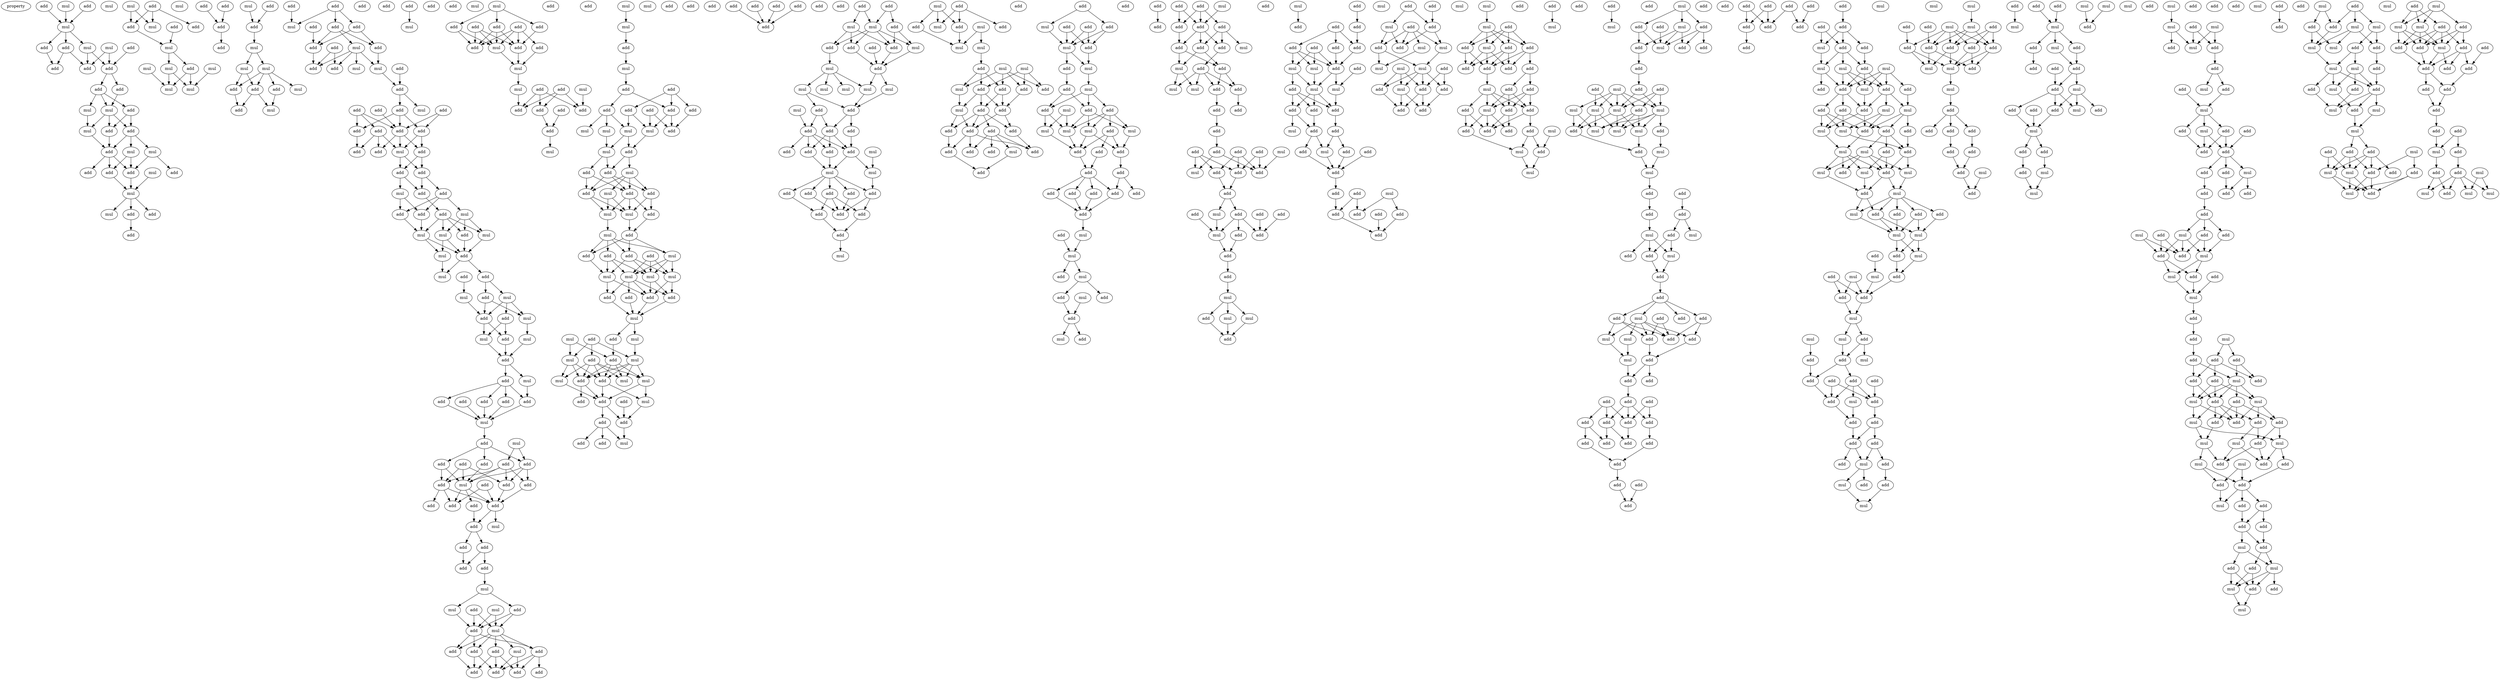 digraph {
    node [fontcolor=black]
    property [mul=2,lf=1.3]
    0 [ label = add ];
    1 [ label = mul ];
    2 [ label = add ];
    3 [ label = mul ];
    4 [ label = mul ];
    5 [ label = add ];
    6 [ label = mul ];
    7 [ label = mul ];
    8 [ label = add ];
    9 [ label = add ];
    10 [ label = add ];
    11 [ label = add ];
    12 [ label = add ];
    13 [ label = add ];
    14 [ label = add ];
    15 [ label = mul ];
    16 [ label = add ];
    17 [ label = mul ];
    18 [ label = add ];
    19 [ label = add ];
    20 [ label = mul ];
    21 [ label = mul ];
    22 [ label = mul ];
    23 [ label = add ];
    24 [ label = mul ];
    25 [ label = add ];
    26 [ label = add ];
    27 [ label = add ];
    28 [ label = add ];
    29 [ label = mul ];
    30 [ label = mul ];
    31 [ label = add ];
    32 [ label = add ];
    33 [ label = add ];
    34 [ label = mul ];
    35 [ label = add ];
    36 [ label = mul ];
    37 [ label = add ];
    38 [ label = mul ];
    39 [ label = add ];
    40 [ label = add ];
    41 [ label = mul ];
    42 [ label = mul ];
    43 [ label = mul ];
    44 [ label = add ];
    45 [ label = mul ];
    46 [ label = mul ];
    47 [ label = mul ];
    48 [ label = add ];
    49 [ label = add ];
    50 [ label = add ];
    51 [ label = add ];
    52 [ label = mul ];
    53 [ label = add ];
    54 [ label = add ];
    55 [ label = mul ];
    56 [ label = mul ];
    57 [ label = mul ];
    58 [ label = add ];
    59 [ label = mul ];
    60 [ label = add ];
    61 [ label = add ];
    62 [ label = mul ];
    63 [ label = add ];
    64 [ label = add ];
    65 [ label = add ];
    66 [ label = add ];
    67 [ label = mul ];
    68 [ label = add ];
    69 [ label = add ];
    70 [ label = add ];
    71 [ label = add ];
    72 [ label = add ];
    73 [ label = mul ];
    74 [ label = mul ];
    75 [ label = add ];
    76 [ label = mul ];
    77 [ label = add ];
    78 [ label = add ];
    79 [ label = add ];
    80 [ label = add ];
    81 [ label = add ];
    82 [ label = add ];
    83 [ label = mul ];
    84 [ label = add ];
    85 [ label = add ];
    86 [ label = add ];
    87 [ label = add ];
    88 [ label = add ];
    89 [ label = add ];
    90 [ label = add ];
    91 [ label = add ];
    92 [ label = add ];
    93 [ label = mul ];
    94 [ label = add ];
    95 [ label = add ];
    96 [ label = add ];
    97 [ label = add ];
    98 [ label = mul ];
    99 [ label = add ];
    100 [ label = add ];
    101 [ label = mul ];
    102 [ label = add ];
    103 [ label = mul ];
    104 [ label = mul ];
    105 [ label = add ];
    106 [ label = mul ];
    107 [ label = add ];
    108 [ label = add ];
    109 [ label = mul ];
    110 [ label = mul ];
    111 [ label = add ];
    112 [ label = add ];
    113 [ label = mul ];
    114 [ label = mul ];
    115 [ label = add ];
    116 [ label = add ];
    117 [ label = add ];
    118 [ label = mul ];
    119 [ label = mul ];
    120 [ label = add ];
    121 [ label = mul ];
    122 [ label = add ];
    123 [ label = mul ];
    124 [ label = add ];
    125 [ label = add ];
    126 [ label = add ];
    127 [ label = add ];
    128 [ label = add ];
    129 [ label = add ];
    130 [ label = mul ];
    131 [ label = add ];
    132 [ label = mul ];
    133 [ label = add ];
    134 [ label = add ];
    135 [ label = add ];
    136 [ label = add ];
    137 [ label = add ];
    138 [ label = mul ];
    139 [ label = add ];
    140 [ label = add ];
    141 [ label = add ];
    142 [ label = add ];
    143 [ label = add ];
    144 [ label = add ];
    145 [ label = add ];
    146 [ label = add ];
    147 [ label = mul ];
    148 [ label = add ];
    149 [ label = add ];
    150 [ label = add ];
    151 [ label = add ];
    152 [ label = add ];
    153 [ label = mul ];
    154 [ label = mul ];
    155 [ label = mul ];
    156 [ label = add ];
    157 [ label = add ];
    158 [ label = mul ];
    159 [ label = add ];
    160 [ label = mul ];
    161 [ label = add ];
    162 [ label = add ];
    163 [ label = add ];
    164 [ label = add ];
    165 [ label = add ];
    166 [ label = add ];
    167 [ label = add ];
    168 [ label = add ];
    169 [ label = add ];
    170 [ label = add ];
    171 [ label = add ];
    172 [ label = mul ];
    173 [ label = mul ];
    174 [ label = mul ];
    175 [ label = add ];
    176 [ label = add ];
    177 [ label = add ];
    178 [ label = add ];
    179 [ label = add ];
    180 [ label = mul ];
    181 [ label = add ];
    182 [ label = add ];
    183 [ label = add ];
    184 [ label = mul ];
    185 [ label = add ];
    186 [ label = mul ];
    187 [ label = mul ];
    188 [ label = add ];
    189 [ label = add ];
    190 [ label = add ];
    191 [ label = add ];
    192 [ label = add ];
    193 [ label = add ];
    194 [ label = add ];
    195 [ label = mul ];
    196 [ label = add ];
    197 [ label = mul ];
    198 [ label = mul ];
    199 [ label = add ];
    200 [ label = mul ];
    201 [ label = mul ];
    202 [ label = add ];
    203 [ label = add ];
    204 [ label = add ];
    205 [ label = add ];
    206 [ label = add ];
    207 [ label = add ];
    208 [ label = add ];
    209 [ label = add ];
    210 [ label = mul ];
    211 [ label = mul ];
    212 [ label = mul ];
    213 [ label = mul ];
    214 [ label = mul ];
    215 [ label = add ];
    216 [ label = add ];
    217 [ label = mul ];
    218 [ label = add ];
    219 [ label = add ];
    220 [ label = add ];
    221 [ label = add ];
    222 [ label = add ];
    223 [ label = mul ];
    224 [ label = mul ];
    225 [ label = add ];
    226 [ label = mul ];
    227 [ label = add ];
    228 [ label = mul ];
    229 [ label = add ];
    230 [ label = add ];
    231 [ label = add ];
    232 [ label = mul ];
    233 [ label = add ];
    234 [ label = mul ];
    235 [ label = mul ];
    236 [ label = mul ];
    237 [ label = mul ];
    238 [ label = add ];
    239 [ label = add ];
    240 [ label = add ];
    241 [ label = add ];
    242 [ label = mul ];
    243 [ label = mul ];
    244 [ label = add ];
    245 [ label = mul ];
    246 [ label = add ];
    247 [ label = add ];
    248 [ label = mul ];
    249 [ label = mul ];
    250 [ label = add ];
    251 [ label = mul ];
    252 [ label = mul ];
    253 [ label = add ];
    254 [ label = add ];
    255 [ label = mul ];
    256 [ label = add ];
    257 [ label = add ];
    258 [ label = add ];
    259 [ label = mul ];
    260 [ label = add ];
    261 [ label = add ];
    262 [ label = add ];
    263 [ label = mul ];
    264 [ label = add ];
    265 [ label = add ];
    266 [ label = add ];
    267 [ label = add ];
    268 [ label = add ];
    269 [ label = add ];
    270 [ label = add ];
    271 [ label = add ];
    272 [ label = add ];
    273 [ label = add ];
    274 [ label = add ];
    275 [ label = add ];
    276 [ label = add ];
    277 [ label = mul ];
    278 [ label = mul ];
    279 [ label = add ];
    280 [ label = mul ];
    281 [ label = add ];
    282 [ label = add ];
    283 [ label = add ];
    284 [ label = add ];
    285 [ label = mul ];
    286 [ label = mul ];
    287 [ label = mul ];
    288 [ label = mul ];
    289 [ label = mul ];
    290 [ label = mul ];
    291 [ label = mul ];
    292 [ label = add ];
    293 [ label = add ];
    294 [ label = add ];
    295 [ label = add ];
    296 [ label = add ];
    297 [ label = add ];
    298 [ label = mul ];
    299 [ label = add ];
    300 [ label = add ];
    301 [ label = add ];
    302 [ label = mul ];
    303 [ label = mul ];
    304 [ label = add ];
    305 [ label = add ];
    306 [ label = add ];
    307 [ label = add ];
    308 [ label = add ];
    309 [ label = add ];
    310 [ label = add ];
    311 [ label = add ];
    312 [ label = add ];
    313 [ label = add ];
    314 [ label = mul ];
    315 [ label = mul ];
    316 [ label = mul ];
    317 [ label = add ];
    318 [ label = add ];
    319 [ label = mul ];
    320 [ label = add ];
    321 [ label = mul ];
    322 [ label = mul ];
    323 [ label = mul ];
    324 [ label = mul ];
    325 [ label = add ];
    326 [ label = add ];
    327 [ label = add ];
    328 [ label = mul ];
    329 [ label = add ];
    330 [ label = add ];
    331 [ label = add ];
    332 [ label = mul ];
    333 [ label = add ];
    334 [ label = add ];
    335 [ label = add ];
    336 [ label = add ];
    337 [ label = add ];
    338 [ label = add ];
    339 [ label = add ];
    340 [ label = add ];
    341 [ label = mul ];
    342 [ label = add ];
    343 [ label = add ];
    344 [ label = add ];
    345 [ label = add ];
    346 [ label = mul ];
    347 [ label = add ];
    348 [ label = add ];
    349 [ label = add ];
    350 [ label = add ];
    351 [ label = add ];
    352 [ label = mul ];
    353 [ label = add ];
    354 [ label = mul ];
    355 [ label = mul ];
    356 [ label = add ];
    357 [ label = add ];
    358 [ label = add ];
    359 [ label = add ];
    360 [ label = mul ];
    361 [ label = mul ];
    362 [ label = mul ];
    363 [ label = mul ];
    364 [ label = mul ];
    365 [ label = add ];
    366 [ label = add ];
    367 [ label = add ];
    368 [ label = add ];
    369 [ label = add ];
    370 [ label = add ];
    371 [ label = add ];
    372 [ label = add ];
    373 [ label = add ];
    374 [ label = add ];
    375 [ label = add ];
    376 [ label = add ];
    377 [ label = add ];
    378 [ label = add ];
    379 [ label = mul ];
    380 [ label = mul ];
    381 [ label = add ];
    382 [ label = add ];
    383 [ label = mul ];
    384 [ label = add ];
    385 [ label = mul ];
    386 [ label = add ];
    387 [ label = add ];
    388 [ label = mul ];
    389 [ label = add ];
    390 [ label = add ];
    391 [ label = mul ];
    392 [ label = add ];
    393 [ label = add ];
    394 [ label = add ];
    395 [ label = add ];
    396 [ label = add ];
    397 [ label = add ];
    398 [ label = add ];
    399 [ label = mul ];
    400 [ label = add ];
    401 [ label = mul ];
    402 [ label = add ];
    403 [ label = mul ];
    404 [ label = add ];
    405 [ label = mul ];
    406 [ label = add ];
    407 [ label = add ];
    408 [ label = add ];
    409 [ label = add ];
    410 [ label = add ];
    411 [ label = add ];
    412 [ label = mul ];
    413 [ label = add ];
    414 [ label = add ];
    415 [ label = add ];
    416 [ label = mul ];
    417 [ label = add ];
    418 [ label = add ];
    419 [ label = add ];
    420 [ label = add ];
    421 [ label = add ];
    422 [ label = add ];
    423 [ label = mul ];
    424 [ label = add ];
    425 [ label = mul ];
    426 [ label = add ];
    427 [ label = add ];
    428 [ label = add ];
    429 [ label = add ];
    430 [ label = mul ];
    431 [ label = add ];
    432 [ label = add ];
    433 [ label = mul ];
    434 [ label = mul ];
    435 [ label = add ];
    436 [ label = mul ];
    437 [ label = add ];
    438 [ label = add ];
    439 [ label = add ];
    440 [ label = add ];
    441 [ label = add ];
    442 [ label = add ];
    443 [ label = add ];
    444 [ label = add ];
    445 [ label = mul ];
    446 [ label = add ];
    447 [ label = add ];
    448 [ label = mul ];
    449 [ label = add ];
    450 [ label = mul ];
    451 [ label = mul ];
    452 [ label = add ];
    453 [ label = add ];
    454 [ label = add ];
    455 [ label = add ];
    456 [ label = add ];
    457 [ label = mul ];
    458 [ label = mul ];
    459 [ label = mul ];
    460 [ label = add ];
    461 [ label = add ];
    462 [ label = add ];
    463 [ label = add ];
    464 [ label = mul ];
    465 [ label = add ];
    466 [ label = add ];
    467 [ label = add ];
    468 [ label = add ];
    469 [ label = add ];
    470 [ label = add ];
    471 [ label = add ];
    472 [ label = add ];
    473 [ label = add ];
    474 [ label = add ];
    475 [ label = add ];
    476 [ label = mul ];
    477 [ label = add ];
    478 [ label = add ];
    479 [ label = mul ];
    480 [ label = mul ];
    481 [ label = mul ];
    482 [ label = mul ];
    483 [ label = mul ];
    484 [ label = add ];
    485 [ label = add ];
    486 [ label = mul ];
    487 [ label = add ];
    488 [ label = add ];
    489 [ label = add ];
    490 [ label = add ];
    491 [ label = mul ];
    492 [ label = mul ];
    493 [ label = mul ];
    494 [ label = add ];
    495 [ label = add ];
    496 [ label = add ];
    497 [ label = add ];
    498 [ label = mul ];
    499 [ label = add ];
    500 [ label = add ];
    501 [ label = add ];
    502 [ label = add ];
    503 [ label = add ];
    504 [ label = mul ];
    505 [ label = add ];
    506 [ label = add ];
    507 [ label = add ];
    508 [ label = add ];
    509 [ label = mul ];
    510 [ label = add ];
    511 [ label = mul ];
    512 [ label = add ];
    513 [ label = add ];
    514 [ label = add ];
    515 [ label = mul ];
    516 [ label = add ];
    517 [ label = mul ];
    518 [ label = add ];
    519 [ label = add ];
    520 [ label = add ];
    521 [ label = mul ];
    522 [ label = add ];
    523 [ label = add ];
    524 [ label = mul ];
    525 [ label = mul ];
    526 [ label = add ];
    527 [ label = add ];
    528 [ label = add ];
    529 [ label = mul ];
    530 [ label = add ];
    531 [ label = add ];
    532 [ label = mul ];
    533 [ label = add ];
    534 [ label = add ];
    535 [ label = add ];
    536 [ label = mul ];
    537 [ label = add ];
    538 [ label = add ];
    539 [ label = mul ];
    540 [ label = mul ];
    541 [ label = add ];
    542 [ label = mul ];
    543 [ label = mul ];
    544 [ label = add ];
    545 [ label = add ];
    546 [ label = mul ];
    547 [ label = mul ];
    548 [ label = mul ];
    549 [ label = add ];
    550 [ label = mul ];
    551 [ label = add ];
    552 [ label = mul ];
    553 [ label = add ];
    554 [ label = add ];
    555 [ label = add ];
    556 [ label = add ];
    557 [ label = mul ];
    558 [ label = mul ];
    559 [ label = add ];
    560 [ label = add ];
    561 [ label = mul ];
    562 [ label = add ];
    563 [ label = add ];
    564 [ label = add ];
    565 [ label = add ];
    566 [ label = mul ];
    567 [ label = add ];
    568 [ label = add ];
    569 [ label = add ];
    570 [ label = add ];
    571 [ label = add ];
    572 [ label = add ];
    573 [ label = mul ];
    574 [ label = mul ];
    575 [ label = mul ];
    576 [ label = add ];
    577 [ label = add ];
    578 [ label = add ];
    579 [ label = add ];
    580 [ label = add ];
    581 [ label = add ];
    582 [ label = add ];
    583 [ label = add ];
    584 [ label = add ];
    585 [ label = add ];
    586 [ label = add ];
    587 [ label = add ];
    588 [ label = add ];
    589 [ label = add ];
    590 [ label = add ];
    591 [ label = add ];
    592 [ label = add ];
    593 [ label = add ];
    594 [ label = add ];
    595 [ label = add ];
    596 [ label = add ];
    597 [ label = add ];
    598 [ label = add ];
    599 [ label = add ];
    600 [ label = add ];
    601 [ label = add ];
    602 [ label = add ];
    603 [ label = add ];
    604 [ label = add ];
    605 [ label = add ];
    606 [ label = mul ];
    607 [ label = add ];
    608 [ label = add ];
    609 [ label = mul ];
    610 [ label = add ];
    611 [ label = mul ];
    612 [ label = mul ];
    613 [ label = add ];
    614 [ label = add ];
    615 [ label = add ];
    616 [ label = mul ];
    617 [ label = add ];
    618 [ label = add ];
    619 [ label = mul ];
    620 [ label = add ];
    621 [ label = add ];
    622 [ label = mul ];
    623 [ label = add ];
    624 [ label = add ];
    625 [ label = mul ];
    626 [ label = add ];
    627 [ label = mul ];
    628 [ label = add ];
    629 [ label = mul ];
    630 [ label = mul ];
    631 [ label = add ];
    632 [ label = mul ];
    633 [ label = add ];
    634 [ label = mul ];
    635 [ label = mul ];
    636 [ label = add ];
    637 [ label = mul ];
    638 [ label = add ];
    639 [ label = add ];
    640 [ label = add ];
    641 [ label = add ];
    642 [ label = add ];
    643 [ label = mul ];
    644 [ label = mul ];
    645 [ label = mul ];
    646 [ label = add ];
    647 [ label = add ];
    648 [ label = mul ];
    649 [ label = mul ];
    650 [ label = mul ];
    651 [ label = add ];
    652 [ label = add ];
    653 [ label = add ];
    654 [ label = add ];
    655 [ label = mul ];
    656 [ label = add ];
    657 [ label = mul ];
    658 [ label = mul ];
    659 [ label = add ];
    660 [ label = add ];
    661 [ label = mul ];
    662 [ label = add ];
    663 [ label = add ];
    664 [ label = add ];
    665 [ label = mul ];
    666 [ label = add ];
    667 [ label = add ];
    668 [ label = add ];
    669 [ label = mul ];
    670 [ label = add ];
    671 [ label = add ];
    672 [ label = add ];
    673 [ label = add ];
    674 [ label = mul ];
    675 [ label = add ];
    676 [ label = add ];
    677 [ label = mul ];
    678 [ label = mul ];
    679 [ label = add ];
    680 [ label = add ];
    681 [ label = mul ];
    682 [ label = mul ];
    683 [ label = add ];
    684 [ label = add ];
    685 [ label = add ];
    686 [ label = mul ];
    687 [ label = mul ];
    688 [ label = add ];
    689 [ label = add ];
    690 [ label = add ];
    691 [ label = add ];
    692 [ label = add ];
    693 [ label = mul ];
    694 [ label = mul ];
    695 [ label = add ];
    696 [ label = mul ];
    697 [ label = add ];
    698 [ label = add ];
    699 [ label = add ];
    700 [ label = add ];
    701 [ label = add ];
    702 [ label = add ];
    703 [ label = mul ];
    704 [ label = add ];
    705 [ label = add ];
    706 [ label = mul ];
    707 [ label = add ];
    708 [ label = add ];
    709 [ label = add ];
    710 [ label = mul ];
    711 [ label = add ];
    712 [ label = mul ];
    713 [ label = add ];
    714 [ label = mul ];
    715 [ label = mul ];
    716 [ label = add ];
    717 [ label = add ];
    718 [ label = add ];
    719 [ label = add ];
    720 [ label = add ];
    721 [ label = mul ];
    722 [ label = add ];
    723 [ label = add ];
    724 [ label = mul ];
    725 [ label = add ];
    726 [ label = add ];
    727 [ label = mul ];
    728 [ label = add ];
    729 [ label = add ];
    730 [ label = mul ];
    731 [ label = add ];
    732 [ label = mul ];
    733 [ label = mul ];
    734 [ label = add ];
    735 [ label = mul ];
    736 [ label = mul ];
    737 [ label = add ];
    738 [ label = mul ];
    739 [ label = mul ];
    740 [ label = add ];
    741 [ label = add ];
    742 [ label = add ];
    743 [ label = mul ];
    744 [ label = add ];
    745 [ label = add ];
    746 [ label = mul ];
    747 [ label = add ];
    748 [ label = add ];
    749 [ label = mul ];
    750 [ label = add ];
    751 [ label = add ];
    752 [ label = add ];
    753 [ label = add ];
    754 [ label = add ];
    755 [ label = add ];
    756 [ label = mul ];
    757 [ label = add ];
    758 [ label = add ];
    759 [ label = add ];
    760 [ label = add ];
    761 [ label = add ];
    762 [ label = mul ];
    763 [ label = mul ];
    764 [ label = add ];
    765 [ label = add ];
    766 [ label = add ];
    767 [ label = add ];
    768 [ label = mul ];
    769 [ label = add ];
    770 [ label = add ];
    771 [ label = add ];
    772 [ label = mul ];
    773 [ label = mul ];
    774 [ label = add ];
    775 [ label = add ];
    776 [ label = add ];
    777 [ label = mul ];
    778 [ label = add ];
    779 [ label = add ];
    780 [ label = add ];
    781 [ label = add ];
    782 [ label = add ];
    783 [ label = add ];
    784 [ label = mul ];
    785 [ label = mul ];
    786 [ label = mul ];
    787 [ label = add ];
    788 [ label = add ];
    789 [ label = add ];
    790 [ label = add ];
    791 [ label = mul ];
    792 [ label = add ];
    793 [ label = add ];
    794 [ label = add ];
    795 [ label = mul ];
    796 [ label = mul ];
    797 [ label = mul ];
    798 [ label = mul ];
    799 [ label = add ];
    800 [ label = add ];
    801 [ label = add ];
    802 [ label = mul ];
    803 [ label = add ];
    804 [ label = add ];
    805 [ label = add ];
    806 [ label = add ];
    807 [ label = mul ];
    808 [ label = add ];
    809 [ label = add ];
    810 [ label = add ];
    811 [ label = mul ];
    812 [ label = add ];
    813 [ label = add ];
    814 [ label = mul ];
    815 [ label = add ];
    816 [ label = add ];
    817 [ label = mul ];
    818 [ label = mul ];
    819 [ label = mul ];
    820 [ label = add ];
    821 [ label = add ];
    822 [ label = add ];
    823 [ label = add ];
    824 [ label = mul ];
    825 [ label = mul ];
    826 [ label = mul ];
    827 [ label = mul ];
    828 [ label = add ];
    829 [ label = add ];
    830 [ label = add ];
    831 [ label = add ];
    832 [ label = mul ];
    833 [ label = mul ];
    834 [ label = mul ];
    835 [ label = mul ];
    836 [ label = add ];
    837 [ label = mul ];
    838 [ label = add ];
    839 [ label = add ];
    840 [ label = add ];
    841 [ label = mul ];
    842 [ label = mul ];
    843 [ label = add ];
    844 [ label = mul ];
    845 [ label = add ];
    846 [ label = add ];
    847 [ label = mul ];
    848 [ label = add ];
    849 [ label = mul ];
    850 [ label = add ];
    851 [ label = add ];
    852 [ label = mul ];
    853 [ label = add ];
    854 [ label = add ];
    855 [ label = mul ];
    856 [ label = add ];
    857 [ label = mul ];
    858 [ label = add ];
    859 [ label = mul ];
    860 [ label = add ];
    861 [ label = mul ];
    862 [ label = add ];
    863 [ label = add ];
    864 [ label = add ];
    865 [ label = add ];
    866 [ label = mul ];
    867 [ label = add ];
    868 [ label = add ];
    869 [ label = add ];
    870 [ label = add ];
    871 [ label = add ];
    872 [ label = add ];
    873 [ label = add ];
    874 [ label = add ];
    875 [ label = mul ];
    876 [ label = add ];
    877 [ label = add ];
    878 [ label = add ];
    879 [ label = mul ];
    880 [ label = mul ];
    881 [ label = add ];
    882 [ label = mul ];
    883 [ label = mul ];
    0 -> 4 [ name = 0 ];
    1 -> 4 [ name = 1 ];
    2 -> 4 [ name = 2 ];
    4 -> 5 [ name = 3 ];
    4 -> 7 [ name = 4 ];
    4 -> 9 [ name = 5 ];
    5 -> 11 [ name = 6 ];
    6 -> 10 [ name = 7 ];
    6 -> 12 [ name = 8 ];
    7 -> 10 [ name = 9 ];
    7 -> 12 [ name = 10 ];
    8 -> 12 [ name = 11 ];
    9 -> 10 [ name = 12 ];
    9 -> 11 [ name = 13 ];
    12 -> 13 [ name = 14 ];
    12 -> 14 [ name = 15 ];
    13 -> 15 [ name = 16 ];
    14 -> 15 [ name = 17 ];
    14 -> 16 [ name = 18 ];
    14 -> 17 [ name = 19 ];
    15 -> 18 [ name = 20 ];
    15 -> 19 [ name = 21 ];
    15 -> 20 [ name = 22 ];
    16 -> 18 [ name = 23 ];
    16 -> 19 [ name = 24 ];
    17 -> 20 [ name = 25 ];
    18 -> 23 [ name = 26 ];
    19 -> 21 [ name = 27 ];
    19 -> 22 [ name = 28 ];
    19 -> 23 [ name = 29 ];
    20 -> 23 [ name = 30 ];
    21 -> 25 [ name = 31 ];
    21 -> 27 [ name = 32 ];
    22 -> 27 [ name = 33 ];
    22 -> 28 [ name = 34 ];
    23 -> 25 [ name = 35 ];
    23 -> 26 [ name = 36 ];
    23 -> 27 [ name = 37 ];
    24 -> 29 [ name = 38 ];
    25 -> 29 [ name = 39 ];
    27 -> 29 [ name = 40 ];
    29 -> 30 [ name = 41 ];
    29 -> 31 [ name = 42 ];
    29 -> 32 [ name = 43 ];
    31 -> 33 [ name = 44 ];
    34 -> 36 [ name = 45 ];
    34 -> 40 [ name = 46 ];
    35 -> 36 [ name = 47 ];
    35 -> 39 [ name = 48 ];
    35 -> 40 [ name = 49 ];
    37 -> 41 [ name = 50 ];
    40 -> 41 [ name = 51 ];
    41 -> 42 [ name = 52 ];
    41 -> 44 [ name = 53 ];
    42 -> 46 [ name = 54 ];
    42 -> 47 [ name = 55 ];
    43 -> 47 [ name = 56 ];
    44 -> 46 [ name = 57 ];
    44 -> 47 [ name = 58 ];
    45 -> 46 [ name = 59 ];
    48 -> 50 [ name = 60 ];
    49 -> 50 [ name = 61 ];
    50 -> 51 [ name = 62 ];
    52 -> 54 [ name = 63 ];
    53 -> 54 [ name = 64 ];
    54 -> 55 [ name = 65 ];
    55 -> 56 [ name = 66 ];
    55 -> 57 [ name = 67 ];
    56 -> 58 [ name = 68 ];
    56 -> 61 [ name = 69 ];
    57 -> 58 [ name = 70 ];
    57 -> 59 [ name = 71 ];
    57 -> 60 [ name = 72 ];
    57 -> 61 [ name = 73 ];
    58 -> 62 [ name = 74 ];
    58 -> 63 [ name = 75 ];
    60 -> 62 [ name = 76 ];
    61 -> 63 [ name = 77 ];
    64 -> 67 [ name = 78 ];
    64 -> 68 [ name = 79 ];
    64 -> 69 [ name = 80 ];
    65 -> 67 [ name = 81 ];
    66 -> 70 [ name = 82 ];
    68 -> 70 [ name = 83 ];
    68 -> 71 [ name = 84 ];
    69 -> 70 [ name = 85 ];
    69 -> 71 [ name = 86 ];
    69 -> 73 [ name = 87 ];
    70 -> 77 [ name = 88 ];
    71 -> 76 [ name = 89 ];
    72 -> 77 [ name = 90 ];
    72 -> 78 [ name = 91 ];
    73 -> 74 [ name = 92 ];
    73 -> 76 [ name = 93 ];
    73 -> 77 [ name = 94 ];
    73 -> 78 [ name = 95 ];
    75 -> 79 [ name = 96 ];
    76 -> 79 [ name = 97 ];
    79 -> 80 [ name = 98 ];
    79 -> 83 [ name = 99 ];
    80 -> 85 [ name = 100 ];
    80 -> 86 [ name = 101 ];
    80 -> 87 [ name = 102 ];
    81 -> 86 [ name = 103 ];
    81 -> 87 [ name = 104 ];
    82 -> 87 [ name = 105 ];
    84 -> 85 [ name = 106 ];
    84 -> 87 [ name = 107 ];
    84 -> 88 [ name = 108 ];
    85 -> 91 [ name = 109 ];
    86 -> 92 [ name = 110 ];
    86 -> 93 [ name = 111 ];
    87 -> 89 [ name = 112 ];
    87 -> 92 [ name = 113 ];
    87 -> 93 [ name = 114 ];
    88 -> 89 [ name = 115 ];
    88 -> 91 [ name = 116 ];
    88 -> 93 [ name = 117 ];
    92 -> 94 [ name = 118 ];
    92 -> 95 [ name = 119 ];
    93 -> 94 [ name = 120 ];
    93 -> 95 [ name = 121 ];
    94 -> 97 [ name = 122 ];
    94 -> 98 [ name = 123 ];
    95 -> 96 [ name = 124 ];
    95 -> 97 [ name = 125 ];
    96 -> 100 [ name = 126 ];
    96 -> 101 [ name = 127 ];
    96 -> 102 [ name = 128 ];
    97 -> 99 [ name = 129 ];
    98 -> 100 [ name = 130 ];
    98 -> 102 [ name = 131 ];
    99 -> 103 [ name = 132 ];
    99 -> 104 [ name = 133 ];
    99 -> 106 [ name = 134 ];
    99 -> 107 [ name = 135 ];
    100 -> 103 [ name = 136 ];
    101 -> 104 [ name = 137 ];
    101 -> 106 [ name = 138 ];
    101 -> 107 [ name = 139 ];
    102 -> 103 [ name = 140 ];
    103 -> 108 [ name = 141 ];
    103 -> 109 [ name = 142 ];
    104 -> 108 [ name = 143 ];
    106 -> 108 [ name = 144 ];
    106 -> 109 [ name = 145 ];
    107 -> 108 [ name = 146 ];
    108 -> 110 [ name = 147 ];
    108 -> 111 [ name = 148 ];
    109 -> 110 [ name = 149 ];
    111 -> 114 [ name = 150 ];
    111 -> 115 [ name = 151 ];
    112 -> 113 [ name = 152 ];
    113 -> 117 [ name = 153 ];
    114 -> 116 [ name = 154 ];
    114 -> 117 [ name = 155 ];
    114 -> 118 [ name = 156 ];
    115 -> 117 [ name = 157 ];
    115 -> 118 [ name = 158 ];
    116 -> 119 [ name = 159 ];
    116 -> 120 [ name = 160 ];
    117 -> 119 [ name = 161 ];
    117 -> 120 [ name = 162 ];
    118 -> 121 [ name = 163 ];
    119 -> 122 [ name = 164 ];
    120 -> 122 [ name = 165 ];
    121 -> 122 [ name = 166 ];
    122 -> 123 [ name = 167 ];
    122 -> 124 [ name = 168 ];
    123 -> 128 [ name = 169 ];
    124 -> 125 [ name = 170 ];
    124 -> 127 [ name = 171 ];
    124 -> 128 [ name = 172 ];
    124 -> 129 [ name = 173 ];
    125 -> 130 [ name = 174 ];
    126 -> 130 [ name = 175 ];
    127 -> 130 [ name = 176 ];
    128 -> 130 [ name = 177 ];
    129 -> 130 [ name = 178 ];
    130 -> 131 [ name = 179 ];
    131 -> 134 [ name = 180 ];
    131 -> 136 [ name = 181 ];
    131 -> 137 [ name = 182 ];
    132 -> 135 [ name = 183 ];
    132 -> 136 [ name = 184 ];
    133 -> 138 [ name = 185 ];
    133 -> 141 [ name = 186 ];
    133 -> 142 [ name = 187 ];
    134 -> 138 [ name = 188 ];
    135 -> 138 [ name = 189 ];
    135 -> 140 [ name = 190 ];
    135 -> 141 [ name = 191 ];
    135 -> 142 [ name = 192 ];
    136 -> 138 [ name = 193 ];
    136 -> 140 [ name = 194 ];
    136 -> 141 [ name = 195 ];
    137 -> 138 [ name = 196 ];
    137 -> 142 [ name = 197 ];
    138 -> 143 [ name = 198 ];
    138 -> 145 [ name = 199 ];
    138 -> 146 [ name = 200 ];
    139 -> 143 [ name = 201 ];
    139 -> 146 [ name = 202 ];
    140 -> 146 [ name = 203 ];
    141 -> 146 [ name = 204 ];
    142 -> 143 [ name = 205 ];
    142 -> 144 [ name = 206 ];
    142 -> 146 [ name = 207 ];
    145 -> 148 [ name = 208 ];
    146 -> 147 [ name = 209 ];
    146 -> 148 [ name = 210 ];
    148 -> 149 [ name = 211 ];
    148 -> 150 [ name = 212 ];
    149 -> 151 [ name = 213 ];
    149 -> 152 [ name = 214 ];
    150 -> 151 [ name = 215 ];
    152 -> 153 [ name = 216 ];
    153 -> 154 [ name = 217 ];
    153 -> 156 [ name = 218 ];
    154 -> 159 [ name = 219 ];
    155 -> 158 [ name = 220 ];
    155 -> 159 [ name = 221 ];
    156 -> 158 [ name = 222 ];
    156 -> 159 [ name = 223 ];
    157 -> 158 [ name = 224 ];
    157 -> 159 [ name = 225 ];
    158 -> 160 [ name = 226 ];
    158 -> 161 [ name = 227 ];
    158 -> 162 [ name = 228 ];
    158 -> 163 [ name = 229 ];
    158 -> 164 [ name = 230 ];
    159 -> 161 [ name = 231 ];
    159 -> 162 [ name = 232 ];
    159 -> 163 [ name = 233 ];
    160 -> 167 [ name = 234 ];
    160 -> 168 [ name = 235 ];
    161 -> 165 [ name = 236 ];
    161 -> 167 [ name = 237 ];
    161 -> 168 [ name = 238 ];
    162 -> 166 [ name = 239 ];
    163 -> 166 [ name = 240 ];
    163 -> 167 [ name = 241 ];
    164 -> 166 [ name = 242 ];
    164 -> 167 [ name = 243 ];
    164 -> 168 [ name = 244 ];
    169 -> 172 [ name = 245 ];
    174 -> 176 [ name = 246 ];
    174 -> 178 [ name = 247 ];
    174 -> 179 [ name = 248 ];
    175 -> 180 [ name = 249 ];
    175 -> 181 [ name = 250 ];
    175 -> 182 [ name = 251 ];
    176 -> 180 [ name = 252 ];
    176 -> 181 [ name = 253 ];
    177 -> 180 [ name = 254 ];
    177 -> 181 [ name = 255 ];
    177 -> 182 [ name = 256 ];
    177 -> 183 [ name = 257 ];
    178 -> 182 [ name = 258 ];
    179 -> 180 [ name = 259 ];
    179 -> 181 [ name = 260 ];
    179 -> 182 [ name = 261 ];
    180 -> 184 [ name = 262 ];
    182 -> 184 [ name = 263 ];
    183 -> 184 [ name = 264 ];
    184 -> 186 [ name = 265 ];
    185 -> 190 [ name = 266 ];
    185 -> 191 [ name = 267 ];
    185 -> 192 [ name = 268 ];
    186 -> 190 [ name = 269 ];
    187 -> 191 [ name = 270 ];
    188 -> 190 [ name = 271 ];
    188 -> 191 [ name = 272 ];
    188 -> 192 [ name = 273 ];
    189 -> 193 [ name = 274 ];
    192 -> 193 [ name = 275 ];
    193 -> 195 [ name = 276 ];
    197 -> 198 [ name = 277 ];
    198 -> 199 [ name = 278 ];
    199 -> 201 [ name = 279 ];
    201 -> 202 [ name = 280 ];
    202 -> 204 [ name = 281 ];
    202 -> 205 [ name = 282 ];
    203 -> 204 [ name = 283 ];
    203 -> 207 [ name = 284 ];
    203 -> 208 [ name = 285 ];
    204 -> 209 [ name = 286 ];
    204 -> 212 [ name = 287 ];
    205 -> 210 [ name = 288 ];
    205 -> 211 [ name = 289 ];
    205 -> 213 [ name = 290 ];
    206 -> 209 [ name = 291 ];
    206 -> 212 [ name = 292 ];
    207 -> 209 [ name = 293 ];
    208 -> 211 [ name = 294 ];
    208 -> 212 [ name = 295 ];
    210 -> 214 [ name = 296 ];
    211 -> 214 [ name = 297 ];
    211 -> 215 [ name = 298 ];
    212 -> 215 [ name = 299 ];
    214 -> 216 [ name = 300 ];
    214 -> 219 [ name = 301 ];
    215 -> 217 [ name = 302 ];
    215 -> 219 [ name = 303 ];
    216 -> 220 [ name = 304 ];
    216 -> 222 [ name = 305 ];
    217 -> 220 [ name = 306 ];
    217 -> 221 [ name = 307 ];
    217 -> 222 [ name = 308 ];
    217 -> 223 [ name = 309 ];
    219 -> 220 [ name = 310 ];
    219 -> 221 [ name = 311 ];
    219 -> 222 [ name = 312 ];
    220 -> 224 [ name = 313 ];
    220 -> 225 [ name = 314 ];
    220 -> 226 [ name = 315 ];
    221 -> 224 [ name = 316 ];
    221 -> 225 [ name = 317 ];
    222 -> 224 [ name = 318 ];
    222 -> 226 [ name = 319 ];
    223 -> 224 [ name = 320 ];
    223 -> 226 [ name = 321 ];
    224 -> 227 [ name = 322 ];
    225 -> 227 [ name = 323 ];
    226 -> 228 [ name = 324 ];
    227 -> 229 [ name = 325 ];
    227 -> 231 [ name = 326 ];
    227 -> 232 [ name = 327 ];
    228 -> 229 [ name = 328 ];
    228 -> 231 [ name = 329 ];
    228 -> 232 [ name = 330 ];
    228 -> 233 [ name = 331 ];
    229 -> 234 [ name = 332 ];
    229 -> 235 [ name = 333 ];
    229 -> 236 [ name = 334 ];
    230 -> 235 [ name = 335 ];
    230 -> 236 [ name = 336 ];
    230 -> 237 [ name = 337 ];
    231 -> 234 [ name = 338 ];
    232 -> 235 [ name = 339 ];
    232 -> 236 [ name = 340 ];
    232 -> 237 [ name = 341 ];
    233 -> 234 [ name = 342 ];
    233 -> 236 [ name = 343 ];
    233 -> 237 [ name = 344 ];
    234 -> 239 [ name = 345 ];
    234 -> 240 [ name = 346 ];
    235 -> 238 [ name = 347 ];
    235 -> 239 [ name = 348 ];
    236 -> 238 [ name = 349 ];
    236 -> 239 [ name = 350 ];
    237 -> 238 [ name = 351 ];
    237 -> 239 [ name = 352 ];
    237 -> 240 [ name = 353 ];
    237 -> 241 [ name = 354 ];
    238 -> 242 [ name = 355 ];
    239 -> 242 [ name = 356 ];
    240 -> 242 [ name = 357 ];
    241 -> 242 [ name = 358 ];
    242 -> 243 [ name = 359 ];
    242 -> 246 [ name = 360 ];
    243 -> 249 [ name = 361 ];
    244 -> 248 [ name = 362 ];
    244 -> 249 [ name = 363 ];
    244 -> 250 [ name = 364 ];
    245 -> 247 [ name = 365 ];
    245 -> 248 [ name = 366 ];
    246 -> 247 [ name = 367 ];
    247 -> 252 [ name = 368 ];
    247 -> 253 [ name = 369 ];
    247 -> 254 [ name = 370 ];
    247 -> 255 [ name = 371 ];
    248 -> 251 [ name = 372 ];
    248 -> 253 [ name = 373 ];
    248 -> 254 [ name = 374 ];
    249 -> 252 [ name = 375 ];
    249 -> 253 [ name = 376 ];
    249 -> 254 [ name = 377 ];
    249 -> 255 [ name = 378 ];
    250 -> 251 [ name = 379 ];
    250 -> 252 [ name = 380 ];
    250 -> 253 [ name = 381 ];
    250 -> 254 [ name = 382 ];
    250 -> 255 [ name = 383 ];
    251 -> 256 [ name = 384 ];
    252 -> 256 [ name = 385 ];
    252 -> 259 [ name = 386 ];
    253 -> 256 [ name = 387 ];
    253 -> 257 [ name = 388 ];
    254 -> 256 [ name = 389 ];
    254 -> 259 [ name = 390 ];
    256 -> 260 [ name = 391 ];
    256 -> 261 [ name = 392 ];
    258 -> 261 [ name = 393 ];
    259 -> 261 [ name = 394 ];
    260 -> 263 [ name = 395 ];
    260 -> 264 [ name = 396 ];
    260 -> 265 [ name = 397 ];
    261 -> 263 [ name = 398 ];
    267 -> 273 [ name = 399 ];
    268 -> 273 [ name = 400 ];
    269 -> 273 [ name = 401 ];
    270 -> 273 [ name = 402 ];
    274 -> 277 [ name = 403 ];
    274 -> 278 [ name = 404 ];
    275 -> 276 [ name = 405 ];
    275 -> 278 [ name = 406 ];
    276 -> 280 [ name = 407 ];
    276 -> 283 [ name = 408 ];
    277 -> 279 [ name = 409 ];
    277 -> 281 [ name = 410 ];
    277 -> 283 [ name = 411 ];
    278 -> 279 [ name = 412 ];
    278 -> 280 [ name = 413 ];
    278 -> 281 [ name = 414 ];
    278 -> 283 [ name = 415 ];
    279 -> 284 [ name = 416 ];
    280 -> 284 [ name = 417 ];
    281 -> 285 [ name = 418 ];
    282 -> 284 [ name = 419 ];
    283 -> 284 [ name = 420 ];
    284 -> 288 [ name = 421 ];
    284 -> 289 [ name = 422 ];
    285 -> 286 [ name = 423 ];
    285 -> 287 [ name = 424 ];
    285 -> 289 [ name = 425 ];
    285 -> 290 [ name = 426 ];
    287 -> 292 [ name = 427 ];
    287 -> 293 [ name = 428 ];
    288 -> 292 [ name = 429 ];
    289 -> 292 [ name = 430 ];
    291 -> 294 [ name = 431 ];
    292 -> 295 [ name = 432 ];
    292 -> 296 [ name = 433 ];
    293 -> 294 [ name = 434 ];
    293 -> 295 [ name = 435 ];
    294 -> 297 [ name = 436 ];
    294 -> 299 [ name = 437 ];
    294 -> 300 [ name = 438 ];
    294 -> 301 [ name = 439 ];
    295 -> 297 [ name = 440 ];
    295 -> 300 [ name = 441 ];
    295 -> 301 [ name = 442 ];
    296 -> 300 [ name = 443 ];
    297 -> 303 [ name = 444 ];
    298 -> 302 [ name = 445 ];
    300 -> 302 [ name = 446 ];
    300 -> 303 [ name = 447 ];
    301 -> 303 [ name = 448 ];
    302 -> 307 [ name = 449 ];
    303 -> 304 [ name = 450 ];
    303 -> 305 [ name = 451 ];
    303 -> 306 [ name = 452 ];
    303 -> 307 [ name = 453 ];
    303 -> 308 [ name = 454 ];
    304 -> 310 [ name = 455 ];
    305 -> 309 [ name = 456 ];
    305 -> 310 [ name = 457 ];
    305 -> 311 [ name = 458 ];
    306 -> 309 [ name = 459 ];
    307 -> 310 [ name = 460 ];
    307 -> 311 [ name = 461 ];
    308 -> 310 [ name = 462 ];
    309 -> 312 [ name = 463 ];
    311 -> 312 [ name = 464 ];
    312 -> 314 [ name = 465 ];
    313 -> 316 [ name = 466 ];
    313 -> 318 [ name = 467 ];
    313 -> 320 [ name = 468 ];
    315 -> 316 [ name = 469 ];
    315 -> 317 [ name = 470 ];
    315 -> 318 [ name = 471 ];
    317 -> 322 [ name = 472 ];
    318 -> 322 [ name = 473 ];
    319 -> 321 [ name = 474 ];
    319 -> 322 [ name = 475 ];
    321 -> 325 [ name = 476 ];
    323 -> 327 [ name = 477 ];
    323 -> 328 [ name = 478 ];
    323 -> 329 [ name = 479 ];
    323 -> 330 [ name = 480 ];
    324 -> 326 [ name = 481 ];
    324 -> 327 [ name = 482 ];
    324 -> 329 [ name = 483 ];
    325 -> 326 [ name = 484 ];
    325 -> 328 [ name = 485 ];
    325 -> 330 [ name = 486 ];
    326 -> 331 [ name = 487 ];
    326 -> 332 [ name = 488 ];
    326 -> 333 [ name = 489 ];
    328 -> 332 [ name = 490 ];
    329 -> 333 [ name = 491 ];
    330 -> 331 [ name = 492 ];
    330 -> 333 [ name = 493 ];
    331 -> 334 [ name = 494 ];
    331 -> 335 [ name = 495 ];
    331 -> 336 [ name = 496 ];
    331 -> 337 [ name = 497 ];
    332 -> 334 [ name = 498 ];
    332 -> 336 [ name = 499 ];
    333 -> 334 [ name = 500 ];
    333 -> 335 [ name = 501 ];
    334 -> 339 [ name = 502 ];
    334 -> 340 [ name = 503 ];
    334 -> 342 [ name = 504 ];
    335 -> 340 [ name = 505 ];
    336 -> 339 [ name = 506 ];
    337 -> 338 [ name = 507 ];
    337 -> 340 [ name = 508 ];
    337 -> 341 [ name = 509 ];
    337 -> 342 [ name = 510 ];
    339 -> 343 [ name = 511 ];
    341 -> 343 [ name = 512 ];
    345 -> 346 [ name = 513 ];
    345 -> 350 [ name = 514 ];
    346 -> 352 [ name = 515 ];
    347 -> 351 [ name = 516 ];
    347 -> 352 [ name = 517 ];
    348 -> 351 [ name = 518 ];
    348 -> 352 [ name = 519 ];
    350 -> 351 [ name = 520 ];
    350 -> 352 [ name = 521 ];
    351 -> 354 [ name = 522 ];
    352 -> 353 [ name = 523 ];
    352 -> 354 [ name = 524 ];
    353 -> 356 [ name = 525 ];
    354 -> 355 [ name = 526 ];
    355 -> 357 [ name = 527 ];
    355 -> 358 [ name = 528 ];
    355 -> 359 [ name = 529 ];
    356 -> 357 [ name = 530 ];
    356 -> 358 [ name = 531 ];
    357 -> 361 [ name = 532 ];
    357 -> 363 [ name = 533 ];
    357 -> 364 [ name = 534 ];
    358 -> 361 [ name = 535 ];
    358 -> 362 [ name = 536 ];
    359 -> 361 [ name = 537 ];
    359 -> 363 [ name = 538 ];
    359 -> 364 [ name = 539 ];
    359 -> 365 [ name = 540 ];
    360 -> 361 [ name = 541 ];
    360 -> 362 [ name = 542 ];
    361 -> 368 [ name = 543 ];
    362 -> 368 [ name = 544 ];
    363 -> 366 [ name = 545 ];
    363 -> 368 [ name = 546 ];
    364 -> 366 [ name = 547 ];
    365 -> 366 [ name = 548 ];
    365 -> 367 [ name = 549 ];
    365 -> 368 [ name = 550 ];
    366 -> 370 [ name = 551 ];
    367 -> 369 [ name = 552 ];
    368 -> 369 [ name = 553 ];
    369 -> 371 [ name = 554 ];
    369 -> 372 [ name = 555 ];
    369 -> 373 [ name = 556 ];
    369 -> 375 [ name = 557 ];
    370 -> 371 [ name = 558 ];
    370 -> 374 [ name = 559 ];
    371 -> 376 [ name = 560 ];
    372 -> 376 [ name = 561 ];
    373 -> 376 [ name = 562 ];
    375 -> 376 [ name = 563 ];
    376 -> 379 [ name = 564 ];
    377 -> 380 [ name = 565 ];
    378 -> 381 [ name = 566 ];
    379 -> 380 [ name = 567 ];
    380 -> 382 [ name = 568 ];
    380 -> 383 [ name = 569 ];
    383 -> 384 [ name = 570 ];
    383 -> 386 [ name = 571 ];
    384 -> 387 [ name = 572 ];
    385 -> 387 [ name = 573 ];
    387 -> 388 [ name = 574 ];
    387 -> 389 [ name = 575 ];
    390 -> 393 [ name = 576 ];
    390 -> 394 [ name = 577 ];
    391 -> 394 [ name = 578 ];
    392 -> 393 [ name = 579 ];
    392 -> 394 [ name = 580 ];
    392 -> 395 [ name = 581 ];
    393 -> 398 [ name = 582 ];
    394 -> 396 [ name = 583 ];
    394 -> 397 [ name = 584 ];
    394 -> 398 [ name = 585 ];
    395 -> 396 [ name = 586 ];
    395 -> 397 [ name = 587 ];
    395 -> 399 [ name = 588 ];
    396 -> 400 [ name = 589 ];
    397 -> 401 [ name = 590 ];
    397 -> 402 [ name = 591 ];
    398 -> 401 [ name = 592 ];
    398 -> 402 [ name = 593 ];
    400 -> 403 [ name = 594 ];
    400 -> 404 [ name = 595 ];
    400 -> 405 [ name = 596 ];
    400 -> 406 [ name = 597 ];
    401 -> 403 [ name = 598 ];
    401 -> 405 [ name = 599 ];
    402 -> 404 [ name = 600 ];
    402 -> 406 [ name = 601 ];
    404 -> 408 [ name = 602 ];
    406 -> 407 [ name = 603 ];
    408 -> 409 [ name = 604 ];
    409 -> 413 [ name = 605 ];
    410 -> 415 [ name = 606 ];
    410 -> 416 [ name = 607 ];
    410 -> 418 [ name = 608 ];
    411 -> 415 [ name = 609 ];
    411 -> 417 [ name = 610 ];
    411 -> 418 [ name = 611 ];
    412 -> 417 [ name = 612 ];
    413 -> 416 [ name = 613 ];
    413 -> 417 [ name = 614 ];
    414 -> 417 [ name = 615 ];
    414 -> 418 [ name = 616 ];
    415 -> 419 [ name = 617 ];
    418 -> 419 [ name = 618 ];
    419 -> 421 [ name = 619 ];
    419 -> 423 [ name = 620 ];
    420 -> 427 [ name = 621 ];
    421 -> 425 [ name = 622 ];
    421 -> 426 [ name = 623 ];
    421 -> 427 [ name = 624 ];
    422 -> 425 [ name = 625 ];
    423 -> 425 [ name = 626 ];
    424 -> 427 [ name = 627 ];
    425 -> 428 [ name = 628 ];
    426 -> 428 [ name = 629 ];
    428 -> 429 [ name = 630 ];
    429 -> 430 [ name = 631 ];
    430 -> 432 [ name = 632 ];
    430 -> 433 [ name = 633 ];
    430 -> 434 [ name = 634 ];
    432 -> 435 [ name = 635 ];
    433 -> 435 [ name = 636 ];
    434 -> 435 [ name = 637 ];
    436 -> 437 [ name = 638 ];
    438 -> 440 [ name = 639 ];
    439 -> 441 [ name = 640 ];
    439 -> 443 [ name = 641 ];
    439 -> 444 [ name = 642 ];
    440 -> 444 [ name = 643 ];
    441 -> 445 [ name = 644 ];
    441 -> 447 [ name = 645 ];
    441 -> 448 [ name = 646 ];
    442 -> 445 [ name = 647 ];
    442 -> 447 [ name = 648 ];
    442 -> 448 [ name = 649 ];
    443 -> 447 [ name = 650 ];
    444 -> 447 [ name = 651 ];
    445 -> 451 [ name = 652 ];
    446 -> 450 [ name = 653 ];
    447 -> 450 [ name = 654 ];
    447 -> 451 [ name = 655 ];
    448 -> 449 [ name = 656 ];
    448 -> 451 [ name = 657 ];
    449 -> 452 [ name = 658 ];
    449 -> 453 [ name = 659 ];
    449 -> 454 [ name = 660 ];
    450 -> 453 [ name = 661 ];
    451 -> 452 [ name = 662 ];
    451 -> 453 [ name = 663 ];
    451 -> 454 [ name = 664 ];
    452 -> 455 [ name = 665 ];
    452 -> 457 [ name = 666 ];
    453 -> 456 [ name = 667 ];
    454 -> 455 [ name = 668 ];
    455 -> 458 [ name = 669 ];
    455 -> 461 [ name = 670 ];
    456 -> 458 [ name = 671 ];
    456 -> 460 [ name = 672 ];
    458 -> 463 [ name = 673 ];
    460 -> 463 [ name = 674 ];
    461 -> 463 [ name = 675 ];
    462 -> 463 [ name = 676 ];
    463 -> 466 [ name = 677 ];
    464 -> 468 [ name = 678 ];
    464 -> 470 [ name = 679 ];
    465 -> 467 [ name = 680 ];
    465 -> 468 [ name = 681 ];
    466 -> 467 [ name = 682 ];
    467 -> 471 [ name = 683 ];
    469 -> 471 [ name = 684 ];
    470 -> 471 [ name = 685 ];
    472 -> 475 [ name = 686 ];
    473 -> 475 [ name = 687 ];
    473 -> 476 [ name = 688 ];
    474 -> 477 [ name = 689 ];
    474 -> 478 [ name = 690 ];
    474 -> 479 [ name = 691 ];
    474 -> 480 [ name = 692 ];
    475 -> 478 [ name = 693 ];
    475 -> 480 [ name = 694 ];
    476 -> 477 [ name = 695 ];
    476 -> 478 [ name = 696 ];
    477 -> 482 [ name = 697 ];
    477 -> 483 [ name = 698 ];
    479 -> 482 [ name = 699 ];
    480 -> 483 [ name = 700 ];
    481 -> 485 [ name = 701 ];
    481 -> 486 [ name = 702 ];
    481 -> 488 [ name = 703 ];
    483 -> 485 [ name = 704 ];
    483 -> 486 [ name = 705 ];
    483 -> 487 [ name = 706 ];
    483 -> 488 [ name = 707 ];
    484 -> 485 [ name = 708 ];
    484 -> 487 [ name = 709 ];
    485 -> 489 [ name = 710 ];
    485 -> 490 [ name = 711 ];
    486 -> 489 [ name = 712 ];
    486 -> 490 [ name = 713 ];
    487 -> 490 [ name = 714 ];
    488 -> 489 [ name = 715 ];
    492 -> 493 [ name = 716 ];
    493 -> 495 [ name = 717 ];
    493 -> 496 [ name = 718 ];
    493 -> 497 [ name = 719 ];
    493 -> 498 [ name = 720 ];
    494 -> 495 [ name = 721 ];
    494 -> 496 [ name = 722 ];
    494 -> 497 [ name = 723 ];
    494 -> 498 [ name = 724 ];
    495 -> 499 [ name = 725 ];
    495 -> 501 [ name = 726 ];
    495 -> 502 [ name = 727 ];
    496 -> 500 [ name = 728 ];
    496 -> 502 [ name = 729 ];
    497 -> 499 [ name = 730 ];
    497 -> 500 [ name = 731 ];
    497 -> 502 [ name = 732 ];
    498 -> 499 [ name = 733 ];
    498 -> 500 [ name = 734 ];
    498 -> 502 [ name = 735 ];
    501 -> 503 [ name = 736 ];
    501 -> 505 [ name = 737 ];
    502 -> 504 [ name = 738 ];
    503 -> 506 [ name = 739 ];
    503 -> 507 [ name = 740 ];
    503 -> 509 [ name = 741 ];
    504 -> 506 [ name = 742 ];
    504 -> 507 [ name = 743 ];
    504 -> 508 [ name = 744 ];
    504 -> 509 [ name = 745 ];
    505 -> 506 [ name = 746 ];
    505 -> 507 [ name = 747 ];
    505 -> 509 [ name = 748 ];
    506 -> 512 [ name = 749 ];
    506 -> 514 [ name = 750 ];
    507 -> 513 [ name = 751 ];
    507 -> 514 [ name = 752 ];
    508 -> 510 [ name = 753 ];
    508 -> 514 [ name = 754 ];
    509 -> 510 [ name = 755 ];
    509 -> 513 [ name = 756 ];
    509 -> 514 [ name = 757 ];
    510 -> 515 [ name = 758 ];
    511 -> 516 [ name = 759 ];
    512 -> 515 [ name = 760 ];
    512 -> 516 [ name = 761 ];
    515 -> 517 [ name = 762 ];
    516 -> 517 [ name = 763 ];
    519 -> 521 [ name = 764 ];
    522 -> 524 [ name = 765 ];
    525 -> 526 [ name = 766 ];
    525 -> 527 [ name = 767 ];
    525 -> 529 [ name = 768 ];
    526 -> 531 [ name = 769 ];
    526 -> 532 [ name = 770 ];
    526 -> 533 [ name = 771 ];
    527 -> 530 [ name = 772 ];
    527 -> 532 [ name = 773 ];
    528 -> 532 [ name = 774 ];
    529 -> 530 [ name = 775 ];
    529 -> 532 [ name = 776 ];
    529 -> 533 [ name = 777 ];
    530 -> 534 [ name = 778 ];
    534 -> 538 [ name = 779 ];
    535 -> 539 [ name = 780 ];
    535 -> 541 [ name = 781 ];
    535 -> 543 [ name = 782 ];
    536 -> 539 [ name = 783 ];
    536 -> 540 [ name = 784 ];
    536 -> 541 [ name = 785 ];
    536 -> 542 [ name = 786 ];
    536 -> 543 [ name = 787 ];
    537 -> 539 [ name = 788 ];
    537 -> 540 [ name = 789 ];
    538 -> 539 [ name = 790 ];
    538 -> 543 [ name = 791 ];
    539 -> 544 [ name = 792 ];
    539 -> 546 [ name = 793 ];
    539 -> 548 [ name = 794 ];
    540 -> 544 [ name = 795 ];
    540 -> 546 [ name = 796 ];
    540 -> 547 [ name = 797 ];
    541 -> 546 [ name = 798 ];
    541 -> 547 [ name = 799 ];
    541 -> 548 [ name = 800 ];
    542 -> 544 [ name = 801 ];
    542 -> 547 [ name = 802 ];
    543 -> 545 [ name = 803 ];
    543 -> 546 [ name = 804 ];
    543 -> 547 [ name = 805 ];
    543 -> 548 [ name = 806 ];
    544 -> 549 [ name = 807 ];
    545 -> 550 [ name = 808 ];
    548 -> 549 [ name = 809 ];
    549 -> 552 [ name = 810 ];
    550 -> 552 [ name = 811 ];
    552 -> 554 [ name = 812 ];
    553 -> 556 [ name = 813 ];
    554 -> 555 [ name = 814 ];
    555 -> 557 [ name = 815 ];
    556 -> 558 [ name = 816 ];
    556 -> 559 [ name = 817 ];
    557 -> 560 [ name = 818 ];
    557 -> 561 [ name = 819 ];
    557 -> 562 [ name = 820 ];
    559 -> 561 [ name = 821 ];
    559 -> 562 [ name = 822 ];
    561 -> 563 [ name = 823 ];
    562 -> 563 [ name = 824 ];
    563 -> 564 [ name = 825 ];
    564 -> 565 [ name = 826 ];
    564 -> 566 [ name = 827 ];
    564 -> 568 [ name = 828 ];
    564 -> 569 [ name = 829 ];
    565 -> 570 [ name = 830 ];
    565 -> 571 [ name = 831 ];
    565 -> 573 [ name = 832 ];
    566 -> 570 [ name = 833 ];
    566 -> 571 [ name = 834 ];
    566 -> 572 [ name = 835 ];
    566 -> 573 [ name = 836 ];
    566 -> 574 [ name = 837 ];
    567 -> 570 [ name = 838 ];
    567 -> 571 [ name = 839 ];
    569 -> 570 [ name = 840 ];
    569 -> 572 [ name = 841 ];
    571 -> 576 [ name = 842 ];
    572 -> 576 [ name = 843 ];
    573 -> 575 [ name = 844 ];
    574 -> 575 [ name = 845 ];
    575 -> 577 [ name = 846 ];
    576 -> 577 [ name = 847 ];
    576 -> 578 [ name = 848 ];
    577 -> 580 [ name = 849 ];
    579 -> 584 [ name = 850 ];
    579 -> 585 [ name = 851 ];
    580 -> 583 [ name = 852 ];
    580 -> 584 [ name = 853 ];
    580 -> 585 [ name = 854 ];
    581 -> 582 [ name = 855 ];
    581 -> 583 [ name = 856 ];
    581 -> 584 [ name = 857 ];
    582 -> 587 [ name = 858 ];
    582 -> 589 [ name = 859 ];
    583 -> 588 [ name = 860 ];
    583 -> 589 [ name = 861 ];
    584 -> 588 [ name = 862 ];
    585 -> 586 [ name = 863 ];
    586 -> 590 [ name = 864 ];
    587 -> 590 [ name = 865 ];
    590 -> 591 [ name = 866 ];
    591 -> 594 [ name = 867 ];
    593 -> 594 [ name = 868 ];
    595 -> 599 [ name = 869 ];
    595 -> 600 [ name = 870 ];
    596 -> 599 [ name = 871 ];
    596 -> 601 [ name = 872 ];
    597 -> 599 [ name = 873 ];
    597 -> 600 [ name = 874 ];
    598 -> 601 [ name = 875 ];
    600 -> 602 [ name = 876 ];
    603 -> 604 [ name = 877 ];
    604 -> 606 [ name = 878 ];
    604 -> 607 [ name = 879 ];
    604 -> 608 [ name = 880 ];
    605 -> 606 [ name = 881 ];
    605 -> 608 [ name = 882 ];
    606 -> 609 [ name = 883 ];
    607 -> 610 [ name = 884 ];
    608 -> 609 [ name = 885 ];
    608 -> 610 [ name = 886 ];
    608 -> 611 [ name = 887 ];
    609 -> 613 [ name = 888 ];
    609 -> 617 [ name = 889 ];
    610 -> 615 [ name = 890 ];
    610 -> 616 [ name = 891 ];
    610 -> 617 [ name = 892 ];
    611 -> 615 [ name = 893 ];
    611 -> 616 [ name = 894 ];
    611 -> 617 [ name = 895 ];
    612 -> 614 [ name = 896 ];
    612 -> 615 [ name = 897 ];
    612 -> 616 [ name = 898 ];
    612 -> 617 [ name = 899 ];
    614 -> 619 [ name = 900 ];
    615 -> 619 [ name = 901 ];
    615 -> 621 [ name = 902 ];
    615 -> 622 [ name = 903 ];
    616 -> 621 [ name = 904 ];
    617 -> 618 [ name = 905 ];
    617 -> 620 [ name = 906 ];
    617 -> 621 [ name = 907 ];
    618 -> 623 [ name = 908 ];
    618 -> 625 [ name = 909 ];
    618 -> 627 [ name = 910 ];
    619 -> 623 [ name = 911 ];
    619 -> 624 [ name = 912 ];
    619 -> 626 [ name = 913 ];
    620 -> 624 [ name = 914 ];
    620 -> 625 [ name = 915 ];
    620 -> 627 [ name = 916 ];
    621 -> 624 [ name = 917 ];
    621 -> 625 [ name = 918 ];
    622 -> 624 [ name = 919 ];
    622 -> 627 [ name = 920 ];
    623 -> 628 [ name = 921 ];
    623 -> 630 [ name = 922 ];
    623 -> 631 [ name = 923 ];
    624 -> 629 [ name = 924 ];
    625 -> 629 [ name = 925 ];
    626 -> 631 [ name = 926 ];
    627 -> 631 [ name = 927 ];
    628 -> 634 [ name = 928 ];
    628 -> 636 [ name = 929 ];
    629 -> 633 [ name = 930 ];
    629 -> 634 [ name = 931 ];
    629 -> 635 [ name = 932 ];
    629 -> 636 [ name = 933 ];
    630 -> 632 [ name = 934 ];
    630 -> 633 [ name = 935 ];
    630 -> 635 [ name = 936 ];
    630 -> 636 [ name = 937 ];
    631 -> 632 [ name = 938 ];
    631 -> 636 [ name = 939 ];
    632 -> 637 [ name = 940 ];
    634 -> 638 [ name = 941 ];
    635 -> 638 [ name = 942 ];
    636 -> 637 [ name = 943 ];
    636 -> 638 [ name = 944 ];
    637 -> 639 [ name = 945 ];
    637 -> 640 [ name = 946 ];
    637 -> 641 [ name = 947 ];
    637 -> 642 [ name = 948 ];
    637 -> 643 [ name = 949 ];
    638 -> 641 [ name = 950 ];
    638 -> 643 [ name = 951 ];
    639 -> 645 [ name = 952 ];
    640 -> 644 [ name = 953 ];
    640 -> 645 [ name = 954 ];
    641 -> 644 [ name = 955 ];
    641 -> 645 [ name = 956 ];
    642 -> 644 [ name = 957 ];
    643 -> 644 [ name = 958 ];
    644 -> 646 [ name = 959 ];
    644 -> 648 [ name = 960 ];
    645 -> 646 [ name = 961 ];
    645 -> 648 [ name = 962 ];
    646 -> 651 [ name = 963 ];
    647 -> 650 [ name = 964 ];
    648 -> 651 [ name = 965 ];
    649 -> 653 [ name = 966 ];
    649 -> 654 [ name = 967 ];
    650 -> 654 [ name = 968 ];
    651 -> 654 [ name = 969 ];
    652 -> 653 [ name = 970 ];
    652 -> 654 [ name = 971 ];
    653 -> 655 [ name = 972 ];
    654 -> 655 [ name = 973 ];
    655 -> 656 [ name = 974 ];
    655 -> 658 [ name = 975 ];
    656 -> 659 [ name = 976 ];
    656 -> 661 [ name = 977 ];
    657 -> 660 [ name = 978 ];
    658 -> 659 [ name = 979 ];
    659 -> 664 [ name = 980 ];
    659 -> 666 [ name = 981 ];
    660 -> 666 [ name = 982 ];
    662 -> 667 [ name = 983 ];
    662 -> 668 [ name = 984 ];
    663 -> 667 [ name = 985 ];
    664 -> 667 [ name = 986 ];
    664 -> 668 [ name = 987 ];
    664 -> 669 [ name = 988 ];
    666 -> 668 [ name = 989 ];
    667 -> 671 [ name = 990 ];
    668 -> 670 [ name = 991 ];
    669 -> 670 [ name = 992 ];
    670 -> 672 [ name = 993 ];
    671 -> 672 [ name = 994 ];
    671 -> 673 [ name = 995 ];
    672 -> 674 [ name = 996 ];
    672 -> 676 [ name = 997 ];
    673 -> 674 [ name = 998 ];
    673 -> 675 [ name = 999 ];
    674 -> 678 [ name = 1000 ];
    674 -> 679 [ name = 1001 ];
    675 -> 680 [ name = 1002 ];
    678 -> 681 [ name = 1003 ];
    680 -> 681 [ name = 1004 ];
    682 -> 687 [ name = 1005 ];
    683 -> 689 [ name = 1006 ];
    683 -> 690 [ name = 1007 ];
    683 -> 691 [ name = 1008 ];
    684 -> 692 [ name = 1009 ];
    685 -> 688 [ name = 1010 ];
    686 -> 688 [ name = 1011 ];
    686 -> 689 [ name = 1012 ];
    686 -> 690 [ name = 1013 ];
    686 -> 691 [ name = 1014 ];
    686 -> 692 [ name = 1015 ];
    687 -> 688 [ name = 1016 ];
    687 -> 690 [ name = 1017 ];
    687 -> 691 [ name = 1018 ];
    688 -> 694 [ name = 1019 ];
    688 -> 695 [ name = 1020 ];
    689 -> 693 [ name = 1021 ];
    689 -> 695 [ name = 1022 ];
    690 -> 693 [ name = 1023 ];
    690 -> 694 [ name = 1024 ];
    691 -> 693 [ name = 1025 ];
    691 -> 695 [ name = 1026 ];
    692 -> 693 [ name = 1027 ];
    692 -> 694 [ name = 1028 ];
    693 -> 696 [ name = 1029 ];
    696 -> 697 [ name = 1030 ];
    697 -> 698 [ name = 1031 ];
    697 -> 700 [ name = 1032 ];
    697 -> 701 [ name = 1033 ];
    699 -> 703 [ name = 1034 ];
    700 -> 704 [ name = 1035 ];
    701 -> 702 [ name = 1036 ];
    702 -> 705 [ name = 1037 ];
    704 -> 705 [ name = 1038 ];
    705 -> 708 [ name = 1039 ];
    706 -> 708 [ name = 1040 ];
    707 -> 710 [ name = 1041 ];
    709 -> 710 [ name = 1042 ];
    710 -> 711 [ name = 1043 ];
    710 -> 713 [ name = 1044 ];
    710 -> 714 [ name = 1045 ];
    711 -> 716 [ name = 1046 ];
    712 -> 717 [ name = 1047 ];
    713 -> 718 [ name = 1048 ];
    714 -> 718 [ name = 1049 ];
    715 -> 717 [ name = 1050 ];
    718 -> 720 [ name = 1051 ];
    718 -> 721 [ name = 1052 ];
    719 -> 720 [ name = 1053 ];
    720 -> 722 [ name = 1054 ];
    720 -> 723 [ name = 1055 ];
    720 -> 724 [ name = 1056 ];
    721 -> 723 [ name = 1057 ];
    721 -> 724 [ name = 1058 ];
    721 -> 726 [ name = 1059 ];
    722 -> 727 [ name = 1060 ];
    723 -> 727 [ name = 1061 ];
    725 -> 727 [ name = 1062 ];
    727 -> 728 [ name = 1063 ];
    727 -> 729 [ name = 1064 ];
    728 -> 732 [ name = 1065 ];
    729 -> 731 [ name = 1066 ];
    731 -> 733 [ name = 1067 ];
    732 -> 733 [ name = 1068 ];
    735 -> 738 [ name = 1069 ];
    736 -> 739 [ name = 1070 ];
    736 -> 741 [ name = 1071 ];
    737 -> 739 [ name = 1072 ];
    737 -> 741 [ name = 1073 ];
    738 -> 739 [ name = 1074 ];
    738 -> 740 [ name = 1075 ];
    741 -> 742 [ name = 1076 ];
    742 -> 743 [ name = 1077 ];
    742 -> 744 [ name = 1078 ];
    744 -> 746 [ name = 1079 ];
    745 -> 746 [ name = 1080 ];
    746 -> 747 [ name = 1081 ];
    746 -> 749 [ name = 1082 ];
    746 -> 751 [ name = 1083 ];
    747 -> 752 [ name = 1084 ];
    749 -> 752 [ name = 1085 ];
    749 -> 753 [ name = 1086 ];
    750 -> 753 [ name = 1087 ];
    751 -> 752 [ name = 1088 ];
    751 -> 753 [ name = 1089 ];
    753 -> 754 [ name = 1090 ];
    753 -> 755 [ name = 1091 ];
    753 -> 756 [ name = 1092 ];
    754 -> 757 [ name = 1093 ];
    755 -> 759 [ name = 1094 ];
    756 -> 759 [ name = 1095 ];
    756 -> 760 [ name = 1096 ];
    757 -> 761 [ name = 1097 ];
    761 -> 763 [ name = 1098 ];
    761 -> 764 [ name = 1099 ];
    761 -> 765 [ name = 1100 ];
    762 -> 767 [ name = 1101 ];
    762 -> 769 [ name = 1102 ];
    763 -> 767 [ name = 1103 ];
    763 -> 768 [ name = 1104 ];
    763 -> 769 [ name = 1105 ];
    764 -> 768 [ name = 1106 ];
    765 -> 768 [ name = 1107 ];
    765 -> 769 [ name = 1108 ];
    766 -> 767 [ name = 1109 ];
    766 -> 769 [ name = 1110 ];
    767 -> 770 [ name = 1111 ];
    767 -> 772 [ name = 1112 ];
    768 -> 770 [ name = 1113 ];
    768 -> 772 [ name = 1114 ];
    770 -> 773 [ name = 1115 ];
    771 -> 773 [ name = 1116 ];
    772 -> 773 [ name = 1117 ];
    773 -> 774 [ name = 1118 ];
    774 -> 776 [ name = 1119 ];
    776 -> 778 [ name = 1120 ];
    777 -> 779 [ name = 1121 ];
    777 -> 780 [ name = 1122 ];
    778 -> 783 [ name = 1123 ];
    778 -> 784 [ name = 1124 ];
    779 -> 781 [ name = 1125 ];
    779 -> 782 [ name = 1126 ];
    779 -> 783 [ name = 1127 ];
    780 -> 782 [ name = 1128 ];
    780 -> 784 [ name = 1129 ];
    781 -> 785 [ name = 1130 ];
    781 -> 786 [ name = 1131 ];
    781 -> 788 [ name = 1132 ];
    783 -> 785 [ name = 1133 ];
    783 -> 788 [ name = 1134 ];
    784 -> 785 [ name = 1135 ];
    784 -> 786 [ name = 1136 ];
    784 -> 787 [ name = 1137 ];
    784 -> 788 [ name = 1138 ];
    785 -> 791 [ name = 1139 ];
    785 -> 793 [ name = 1140 ];
    786 -> 789 [ name = 1141 ];
    786 -> 790 [ name = 1142 ];
    786 -> 793 [ name = 1143 ];
    787 -> 790 [ name = 1144 ];
    787 -> 792 [ name = 1145 ];
    787 -> 793 [ name = 1146 ];
    788 -> 789 [ name = 1147 ];
    788 -> 791 [ name = 1148 ];
    788 -> 792 [ name = 1149 ];
    788 -> 793 [ name = 1150 ];
    789 -> 794 [ name = 1151 ];
    789 -> 795 [ name = 1152 ];
    790 -> 794 [ name = 1153 ];
    790 -> 797 [ name = 1154 ];
    791 -> 796 [ name = 1155 ];
    791 -> 797 [ name = 1156 ];
    792 -> 796 [ name = 1157 ];
    794 -> 799 [ name = 1158 ];
    794 -> 801 [ name = 1159 ];
    795 -> 799 [ name = 1160 ];
    795 -> 801 [ name = 1161 ];
    796 -> 799 [ name = 1162 ];
    796 -> 802 [ name = 1163 ];
    797 -> 800 [ name = 1164 ];
    797 -> 801 [ name = 1165 ];
    798 -> 803 [ name = 1166 ];
    798 -> 804 [ name = 1167 ];
    800 -> 803 [ name = 1168 ];
    802 -> 803 [ name = 1169 ];
    802 -> 804 [ name = 1170 ];
    803 -> 805 [ name = 1171 ];
    803 -> 806 [ name = 1172 ];
    803 -> 807 [ name = 1173 ];
    804 -> 807 [ name = 1174 ];
    805 -> 808 [ name = 1175 ];
    805 -> 809 [ name = 1176 ];
    806 -> 808 [ name = 1177 ];
    808 -> 810 [ name = 1178 ];
    808 -> 811 [ name = 1179 ];
    809 -> 810 [ name = 1180 ];
    810 -> 812 [ name = 1181 ];
    810 -> 814 [ name = 1182 ];
    811 -> 813 [ name = 1183 ];
    811 -> 814 [ name = 1184 ];
    812 -> 815 [ name = 1185 ];
    812 -> 817 [ name = 1186 ];
    813 -> 815 [ name = 1187 ];
    813 -> 817 [ name = 1188 ];
    814 -> 815 [ name = 1189 ];
    814 -> 816 [ name = 1190 ];
    814 -> 817 [ name = 1191 ];
    815 -> 818 [ name = 1192 ];
    817 -> 818 [ name = 1193 ];
    820 -> 821 [ name = 1194 ];
    823 -> 826 [ name = 1195 ];
    823 -> 827 [ name = 1196 ];
    823 -> 828 [ name = 1197 ];
    824 -> 828 [ name = 1198 ];
    824 -> 829 [ name = 1199 ];
    826 -> 830 [ name = 1200 ];
    826 -> 831 [ name = 1201 ];
    827 -> 831 [ name = 1202 ];
    827 -> 832 [ name = 1203 ];
    827 -> 833 [ name = 1204 ];
    828 -> 832 [ name = 1205 ];
    829 -> 832 [ name = 1206 ];
    829 -> 833 [ name = 1207 ];
    830 -> 834 [ name = 1208 ];
    830 -> 835 [ name = 1209 ];
    831 -> 836 [ name = 1210 ];
    832 -> 835 [ name = 1211 ];
    834 -> 837 [ name = 1212 ];
    834 -> 838 [ name = 1213 ];
    834 -> 839 [ name = 1214 ];
    835 -> 837 [ name = 1215 ];
    835 -> 838 [ name = 1216 ];
    835 -> 840 [ name = 1217 ];
    836 -> 838 [ name = 1218 ];
    837 -> 843 [ name = 1219 ];
    838 -> 841 [ name = 1220 ];
    838 -> 842 [ name = 1221 ];
    838 -> 843 [ name = 1222 ];
    839 -> 841 [ name = 1223 ];
    840 -> 841 [ name = 1224 ];
    842 -> 844 [ name = 1225 ];
    843 -> 844 [ name = 1226 ];
    844 -> 845 [ name = 1227 ];
    844 -> 846 [ name = 1228 ];
    845 -> 849 [ name = 1229 ];
    845 -> 850 [ name = 1230 ];
    845 -> 852 [ name = 1231 ];
    846 -> 849 [ name = 1232 ];
    846 -> 850 [ name = 1233 ];
    846 -> 852 [ name = 1234 ];
    846 -> 853 [ name = 1235 ];
    847 -> 850 [ name = 1236 ];
    847 -> 851 [ name = 1237 ];
    848 -> 849 [ name = 1238 ];
    848 -> 852 [ name = 1239 ];
    849 -> 854 [ name = 1240 ];
    849 -> 855 [ name = 1241 ];
    850 -> 854 [ name = 1242 ];
    850 -> 855 [ name = 1243 ];
    851 -> 854 [ name = 1244 ];
    851 -> 855 [ name = 1245 ];
    852 -> 854 [ name = 1246 ];
    852 -> 855 [ name = 1247 ];
    856 -> 858 [ name = 1248 ];
    856 -> 859 [ name = 1249 ];
    856 -> 861 [ name = 1250 ];
    857 -> 859 [ name = 1251 ];
    857 -> 860 [ name = 1252 ];
    857 -> 861 [ name = 1253 ];
    858 -> 862 [ name = 1254 ];
    858 -> 864 [ name = 1255 ];
    858 -> 865 [ name = 1256 ];
    858 -> 866 [ name = 1257 ];
    859 -> 862 [ name = 1258 ];
    859 -> 864 [ name = 1259 ];
    859 -> 866 [ name = 1260 ];
    860 -> 864 [ name = 1261 ];
    860 -> 865 [ name = 1262 ];
    860 -> 866 [ name = 1263 ];
    861 -> 862 [ name = 1264 ];
    861 -> 864 [ name = 1265 ];
    861 -> 866 [ name = 1266 ];
    862 -> 867 [ name = 1267 ];
    863 -> 868 [ name = 1268 ];
    864 -> 867 [ name = 1269 ];
    865 -> 867 [ name = 1270 ];
    865 -> 868 [ name = 1271 ];
    865 -> 869 [ name = 1272 ];
    866 -> 867 [ name = 1273 ];
    866 -> 869 [ name = 1274 ];
    867 -> 870 [ name = 1275 ];
    867 -> 871 [ name = 1276 ];
    868 -> 870 [ name = 1277 ];
    870 -> 872 [ name = 1278 ];
    871 -> 872 [ name = 1279 ];
    872 -> 873 [ name = 1280 ];
    873 -> 875 [ name = 1281 ];
    874 -> 875 [ name = 1282 ];
    874 -> 876 [ name = 1283 ];
    875 -> 877 [ name = 1284 ];
    876 -> 878 [ name = 1285 ];
    877 -> 881 [ name = 1286 ];
    877 -> 883 [ name = 1287 ];
    878 -> 880 [ name = 1288 ];
    878 -> 881 [ name = 1289 ];
    878 -> 882 [ name = 1290 ];
    878 -> 883 [ name = 1291 ];
    879 -> 880 [ name = 1292 ];
    879 -> 882 [ name = 1293 ];
}

